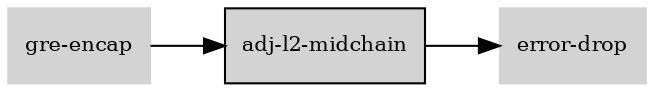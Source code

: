 digraph "adj_l2_midchain_subgraph" {
  rankdir=LR;
  node [shape=box, style=filled, fontsize=10, color=lightgray, fontcolor=black, fillcolor=lightgray];
  "adj-l2-midchain" [color=black, fontcolor=black, fillcolor=lightgray];
  edge [fontsize=8];
  "adj-l2-midchain" -> "error-drop";
  "gre-encap" -> "adj-l2-midchain";
}
